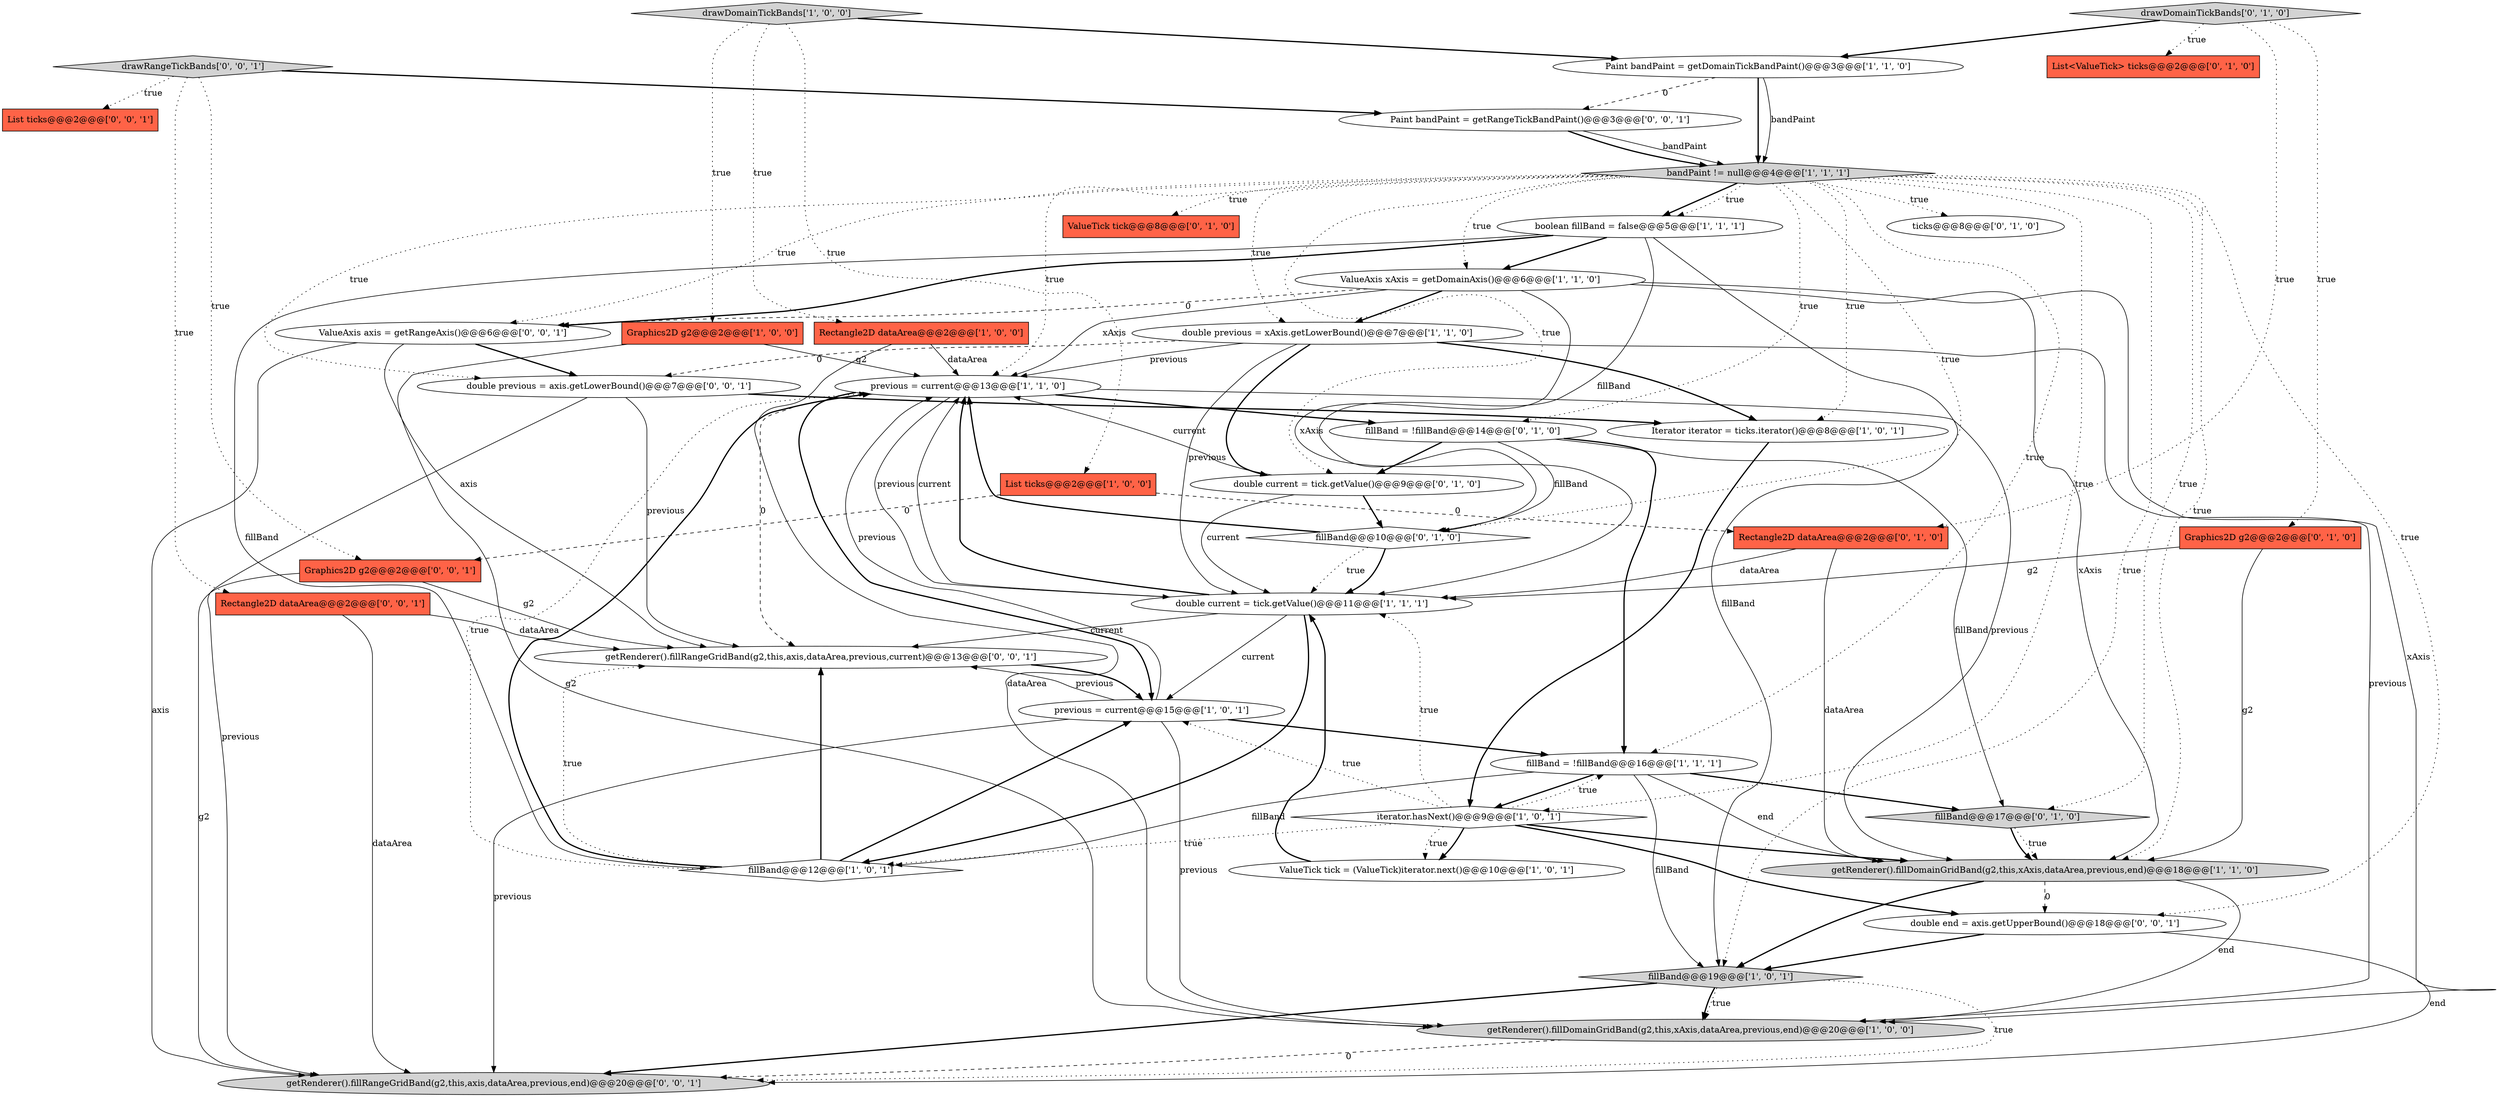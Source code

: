 digraph {
17 [style = filled, label = "getRenderer().fillDomainGridBand(g2,this,xAxis,dataArea,previous,end)@@@18@@@['1', '1', '0']", fillcolor = lightgray, shape = ellipse image = "AAA0AAABBB1BBB"];
30 [style = filled, label = "drawRangeTickBands['0', '0', '1']", fillcolor = lightgray, shape = diamond image = "AAA0AAABBB3BBB"];
27 [style = filled, label = "fillBand@@@10@@@['0', '1', '0']", fillcolor = white, shape = diamond image = "AAA0AAABBB2BBB"];
37 [style = filled, label = "double end = axis.getUpperBound()@@@18@@@['0', '0', '1']", fillcolor = white, shape = ellipse image = "AAA0AAABBB3BBB"];
1 [style = filled, label = "Paint bandPaint = getDomainTickBandPaint()@@@3@@@['1', '1', '0']", fillcolor = white, shape = ellipse image = "AAA0AAABBB1BBB"];
36 [style = filled, label = "getRenderer().fillRangeGridBand(g2,this,axis,dataArea,previous,end)@@@20@@@['0', '0', '1']", fillcolor = lightgray, shape = ellipse image = "AAA0AAABBB3BBB"];
31 [style = filled, label = "List ticks@@@2@@@['0', '0', '1']", fillcolor = tomato, shape = box image = "AAA0AAABBB3BBB"];
29 [style = filled, label = "double current = tick.getValue()@@@9@@@['0', '1', '0']", fillcolor = white, shape = ellipse image = "AAA0AAABBB2BBB"];
0 [style = filled, label = "Graphics2D g2@@@2@@@['1', '0', '0']", fillcolor = tomato, shape = box image = "AAA0AAABBB1BBB"];
9 [style = filled, label = "getRenderer().fillDomainGridBand(g2,this,xAxis,dataArea,previous,end)@@@20@@@['1', '0', '0']", fillcolor = lightgray, shape = ellipse image = "AAA0AAABBB1BBB"];
23 [style = filled, label = "ticks@@@8@@@['0', '1', '0']", fillcolor = white, shape = ellipse image = "AAA0AAABBB2BBB"];
15 [style = filled, label = "double current = tick.getValue()@@@11@@@['1', '1', '1']", fillcolor = white, shape = ellipse image = "AAA0AAABBB1BBB"];
32 [style = filled, label = "getRenderer().fillRangeGridBand(g2,this,axis,dataArea,previous,current)@@@13@@@['0', '0', '1']", fillcolor = white, shape = ellipse image = "AAA0AAABBB3BBB"];
10 [style = filled, label = "Rectangle2D dataArea@@@2@@@['1', '0', '0']", fillcolor = tomato, shape = box image = "AAA0AAABBB1BBB"];
19 [style = filled, label = "ValueAxis xAxis = getDomainAxis()@@@6@@@['1', '1', '0']", fillcolor = white, shape = ellipse image = "AAA0AAABBB1BBB"];
28 [style = filled, label = "fillBand = !fillBand@@@14@@@['0', '1', '0']", fillcolor = white, shape = ellipse image = "AAA0AAABBB2BBB"];
24 [style = filled, label = "fillBand@@@17@@@['0', '1', '0']", fillcolor = lightgray, shape = diamond image = "AAA0AAABBB2BBB"];
8 [style = filled, label = "drawDomainTickBands['1', '0', '0']", fillcolor = lightgray, shape = diamond image = "AAA0AAABBB1BBB"];
39 [style = filled, label = "double previous = axis.getLowerBound()@@@7@@@['0', '0', '1']", fillcolor = white, shape = ellipse image = "AAA0AAABBB3BBB"];
25 [style = filled, label = "Rectangle2D dataArea@@@2@@@['0', '1', '0']", fillcolor = tomato, shape = box image = "AAA1AAABBB2BBB"];
11 [style = filled, label = "boolean fillBand = false@@@5@@@['1', '1', '1']", fillcolor = white, shape = ellipse image = "AAA0AAABBB1BBB"];
26 [style = filled, label = "drawDomainTickBands['0', '1', '0']", fillcolor = lightgray, shape = diamond image = "AAA0AAABBB2BBB"];
35 [style = filled, label = "Rectangle2D dataArea@@@2@@@['0', '0', '1']", fillcolor = tomato, shape = box image = "AAA0AAABBB3BBB"];
20 [style = filled, label = "ValueTick tick@@@8@@@['0', '1', '0']", fillcolor = tomato, shape = box image = "AAA0AAABBB2BBB"];
7 [style = filled, label = "Iterator iterator = ticks.iterator()@@@8@@@['1', '0', '1']", fillcolor = white, shape = ellipse image = "AAA0AAABBB1BBB"];
13 [style = filled, label = "fillBand@@@19@@@['1', '0', '1']", fillcolor = lightgray, shape = diamond image = "AAA0AAABBB1BBB"];
18 [style = filled, label = "double previous = xAxis.getLowerBound()@@@7@@@['1', '1', '0']", fillcolor = white, shape = ellipse image = "AAA0AAABBB1BBB"];
38 [style = filled, label = "Graphics2D g2@@@2@@@['0', '0', '1']", fillcolor = tomato, shape = box image = "AAA0AAABBB3BBB"];
6 [style = filled, label = "bandPaint != null@@@4@@@['1', '1', '1']", fillcolor = lightgray, shape = diamond image = "AAA0AAABBB1BBB"];
2 [style = filled, label = "fillBand@@@12@@@['1', '0', '1']", fillcolor = white, shape = diamond image = "AAA0AAABBB1BBB"];
33 [style = filled, label = "ValueAxis axis = getRangeAxis()@@@6@@@['0', '0', '1']", fillcolor = white, shape = ellipse image = "AAA0AAABBB3BBB"];
5 [style = filled, label = "previous = current@@@15@@@['1', '0', '1']", fillcolor = white, shape = ellipse image = "AAA0AAABBB1BBB"];
4 [style = filled, label = "iterator.hasNext()@@@9@@@['1', '0', '1']", fillcolor = white, shape = diamond image = "AAA0AAABBB1BBB"];
21 [style = filled, label = "List<ValueTick> ticks@@@2@@@['0', '1', '0']", fillcolor = tomato, shape = box image = "AAA0AAABBB2BBB"];
16 [style = filled, label = "List ticks@@@2@@@['1', '0', '0']", fillcolor = tomato, shape = box image = "AAA1AAABBB1BBB"];
22 [style = filled, label = "Graphics2D g2@@@2@@@['0', '1', '0']", fillcolor = tomato, shape = box image = "AAA0AAABBB2BBB"];
14 [style = filled, label = "ValueTick tick = (ValueTick)iterator.next()@@@10@@@['1', '0', '1']", fillcolor = white, shape = ellipse image = "AAA0AAABBB1BBB"];
34 [style = filled, label = "Paint bandPaint = getRangeTickBandPaint()@@@3@@@['0', '0', '1']", fillcolor = white, shape = ellipse image = "AAA0AAABBB3BBB"];
12 [style = filled, label = "previous = current@@@13@@@['1', '1', '0']", fillcolor = white, shape = ellipse image = "AAA0AAABBB1BBB"];
3 [style = filled, label = "fillBand = !fillBand@@@16@@@['1', '1', '1']", fillcolor = white, shape = ellipse image = "AAA0AAABBB1BBB"];
9->36 [style = dashed, label="0"];
5->3 [style = bold, label=""];
29->15 [style = solid, label="current"];
15->12 [style = solid, label="current"];
12->5 [style = bold, label=""];
3->24 [style = bold, label=""];
19->9 [style = solid, label="xAxis"];
6->39 [style = dotted, label="true"];
24->17 [style = dotted, label="true"];
8->16 [style = dotted, label="true"];
5->12 [style = solid, label="previous"];
26->22 [style = dotted, label="true"];
27->15 [style = dotted, label="true"];
19->15 [style = solid, label="xAxis"];
3->4 [style = bold, label=""];
6->19 [style = dotted, label="true"];
27->15 [style = bold, label=""];
19->12 [style = solid, label="xAxis"];
8->1 [style = bold, label=""];
18->39 [style = dashed, label="0"];
6->18 [style = dotted, label="true"];
6->11 [style = bold, label=""];
13->36 [style = bold, label=""];
24->17 [style = bold, label=""];
11->33 [style = bold, label=""];
8->0 [style = dotted, label="true"];
0->9 [style = solid, label="g2"];
28->3 [style = bold, label=""];
2->32 [style = bold, label=""];
6->11 [style = dotted, label="true"];
6->3 [style = dotted, label="true"];
35->32 [style = solid, label="dataArea"];
13->9 [style = dotted, label="true"];
19->18 [style = bold, label=""];
25->17 [style = solid, label="dataArea"];
12->28 [style = bold, label=""];
27->12 [style = bold, label=""];
29->12 [style = solid, label="current"];
18->12 [style = solid, label="previous"];
13->36 [style = dotted, label="true"];
16->25 [style = dashed, label="0"];
10->12 [style = solid, label="dataArea"];
26->1 [style = bold, label=""];
6->13 [style = dotted, label="true"];
1->34 [style = dashed, label="0"];
37->36 [style = solid, label="end"];
6->37 [style = dotted, label="true"];
30->34 [style = bold, label=""];
15->32 [style = solid, label="current"];
28->27 [style = solid, label="fillBand"];
6->20 [style = dotted, label="true"];
19->17 [style = solid, label="xAxis"];
29->27 [style = bold, label=""];
34->6 [style = solid, label="bandPaint"];
39->7 [style = bold, label=""];
15->5 [style = solid, label="current"];
6->29 [style = dotted, label="true"];
6->7 [style = dotted, label="true"];
2->12 [style = dotted, label="true"];
3->2 [style = solid, label="fillBand"];
14->15 [style = bold, label=""];
3->13 [style = solid, label="fillBand"];
11->27 [style = solid, label="fillBand"];
15->12 [style = bold, label=""];
6->12 [style = dotted, label="true"];
28->24 [style = solid, label="fillBand"];
5->9 [style = solid, label="previous"];
18->7 [style = bold, label=""];
37->13 [style = bold, label=""];
6->33 [style = dotted, label="true"];
0->12 [style = solid, label="g2"];
4->2 [style = dotted, label="true"];
10->9 [style = solid, label="dataArea"];
28->29 [style = bold, label=""];
4->5 [style = dotted, label="true"];
18->9 [style = solid, label="previous"];
6->24 [style = dotted, label="true"];
12->17 [style = solid, label="previous"];
4->14 [style = bold, label=""];
4->17 [style = bold, label=""];
12->32 [style = dashed, label="0"];
22->17 [style = solid, label="g2"];
25->15 [style = solid, label="dataArea"];
33->32 [style = solid, label="axis"];
7->4 [style = bold, label=""];
4->15 [style = dotted, label="true"];
11->13 [style = solid, label="fillBand"];
38->36 [style = solid, label="g2"];
22->15 [style = solid, label="g2"];
17->9 [style = solid, label="end"];
1->6 [style = bold, label=""];
4->3 [style = dotted, label="true"];
1->6 [style = solid, label="bandPaint"];
5->32 [style = solid, label="previous"];
30->38 [style = dotted, label="true"];
17->13 [style = bold, label=""];
13->9 [style = bold, label=""];
6->27 [style = dotted, label="true"];
30->31 [style = dotted, label="true"];
2->5 [style = bold, label=""];
32->5 [style = bold, label=""];
15->2 [style = bold, label=""];
16->38 [style = dashed, label="0"];
35->36 [style = solid, label="dataArea"];
26->25 [style = dotted, label="true"];
11->2 [style = solid, label="fillBand"];
33->36 [style = solid, label="axis"];
39->32 [style = solid, label="previous"];
38->32 [style = solid, label="g2"];
6->23 [style = dotted, label="true"];
8->10 [style = dotted, label="true"];
11->19 [style = bold, label=""];
4->14 [style = dotted, label="true"];
12->15 [style = solid, label="previous"];
6->17 [style = dotted, label="true"];
2->12 [style = bold, label=""];
6->28 [style = dotted, label="true"];
2->32 [style = dotted, label="true"];
18->29 [style = bold, label=""];
33->39 [style = bold, label=""];
4->37 [style = bold, label=""];
6->4 [style = dotted, label="true"];
30->35 [style = dotted, label="true"];
26->21 [style = dotted, label="true"];
34->6 [style = bold, label=""];
18->15 [style = solid, label="previous"];
39->36 [style = solid, label="previous"];
17->37 [style = dashed, label="0"];
19->33 [style = dashed, label="0"];
5->36 [style = solid, label="previous"];
3->17 [style = solid, label="end"];
}
